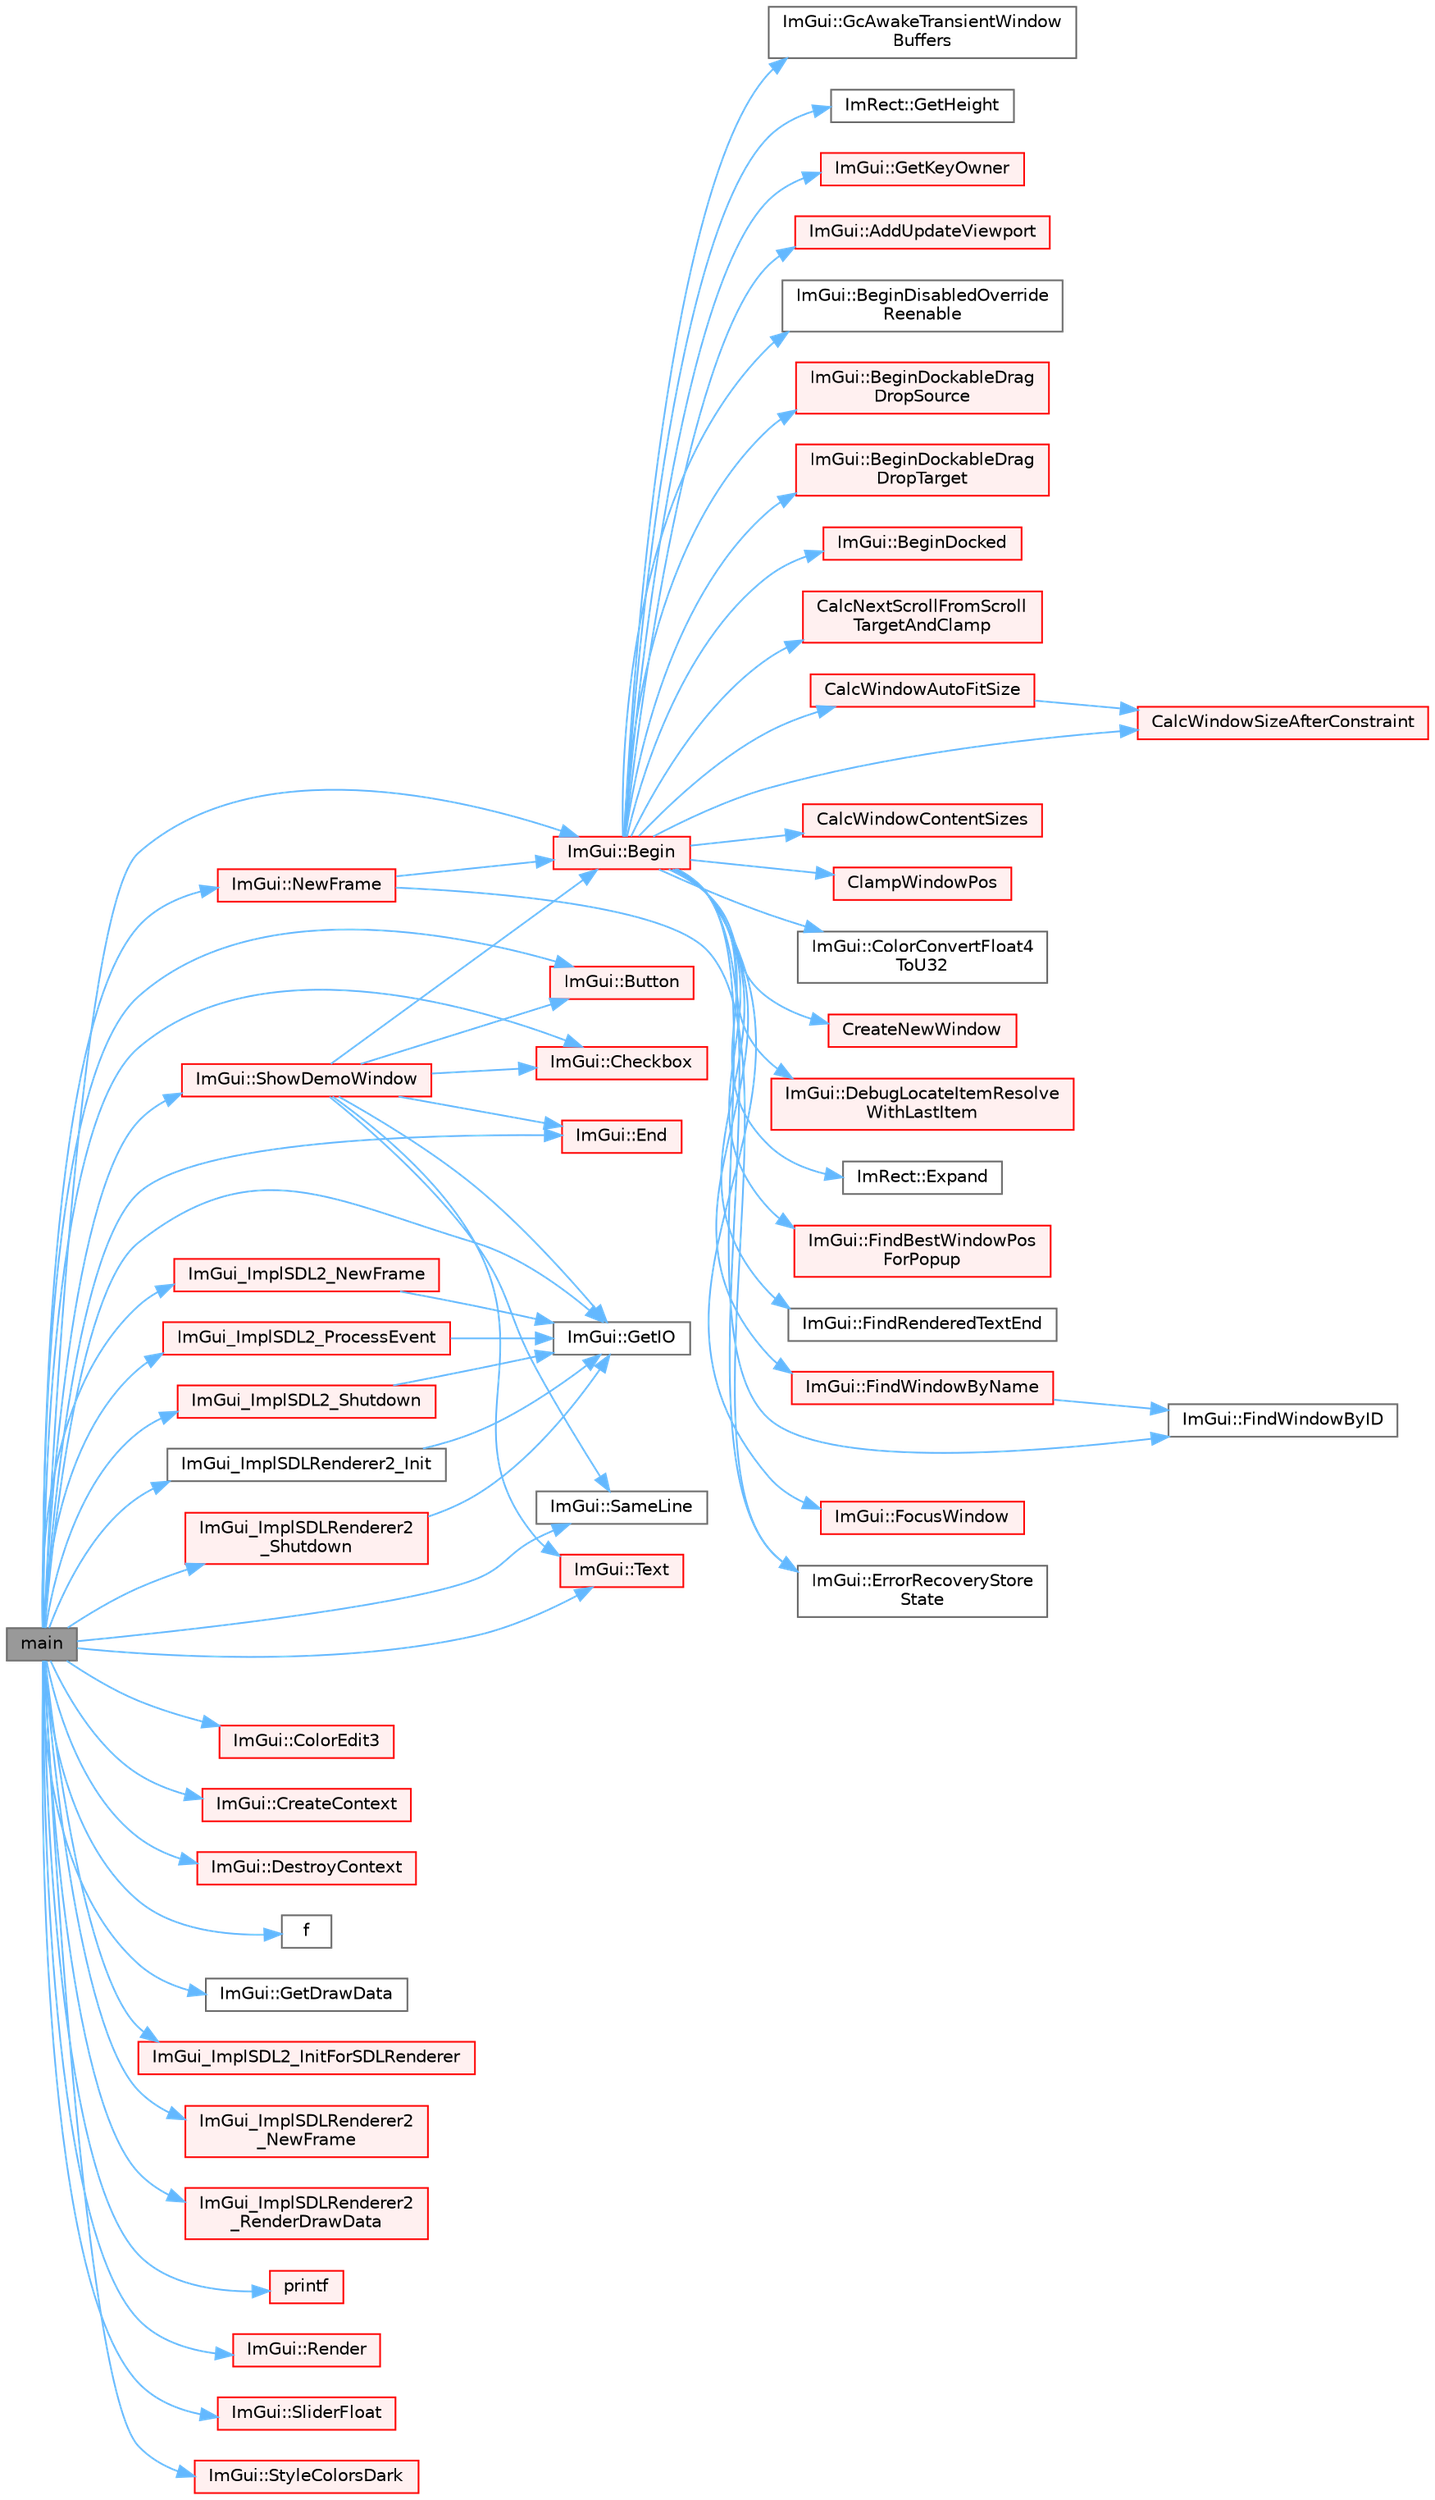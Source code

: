 digraph "main"
{
 // LATEX_PDF_SIZE
  bgcolor="transparent";
  edge [fontname=Helvetica,fontsize=10,labelfontname=Helvetica,labelfontsize=10];
  node [fontname=Helvetica,fontsize=10,shape=box,height=0.2,width=0.4];
  rankdir="LR";
  Node1 [id="Node000001",label="main",height=0.2,width=0.4,color="gray40", fillcolor="grey60", style="filled", fontcolor="black",tooltip=" "];
  Node1 -> Node2 [id="edge66_Node000001_Node000002",color="steelblue1",style="solid",tooltip=" "];
  Node2 [id="Node000002",label="ImGui::Begin",height=0.2,width=0.4,color="red", fillcolor="#FFF0F0", style="filled",URL="$namespace_im_gui.html#a581e58db0bc930bafa4a5d23093a2b99",tooltip=" "];
  Node2 -> Node3 [id="edge67_Node000002_Node000003",color="steelblue1",style="solid",tooltip=" "];
  Node3 [id="Node000003",label="ImGui::AddUpdateViewport",height=0.2,width=0.4,color="red", fillcolor="#FFF0F0", style="filled",URL="$namespace_im_gui.html#ada58e5d3e2efc3cef60f213d771408d8",tooltip=" "];
  Node2 -> Node24 [id="edge68_Node000002_Node000024",color="steelblue1",style="solid",tooltip=" "];
  Node24 [id="Node000024",label="ImGui::BeginDisabledOverride\lReenable",height=0.2,width=0.4,color="grey40", fillcolor="white", style="filled",URL="$namespace_im_gui.html#a26b36756e219b7129f894e1c2feb17a8",tooltip=" "];
  Node2 -> Node25 [id="edge69_Node000002_Node000025",color="steelblue1",style="solid",tooltip=" "];
  Node25 [id="Node000025",label="ImGui::BeginDockableDrag\lDropSource",height=0.2,width=0.4,color="red", fillcolor="#FFF0F0", style="filled",URL="$namespace_im_gui.html#a7a435b1565d4884e42a5ee5667f21a1f",tooltip=" "];
  Node2 -> Node374 [id="edge70_Node000002_Node000374",color="steelblue1",style="solid",tooltip=" "];
  Node374 [id="Node000374",label="ImGui::BeginDockableDrag\lDropTarget",height=0.2,width=0.4,color="red", fillcolor="#FFF0F0", style="filled",URL="$namespace_im_gui.html#a1725ff3becdb963b97c16d69d4c9f308",tooltip=" "];
  Node2 -> Node416 [id="edge71_Node000002_Node000416",color="steelblue1",style="solid",tooltip=" "];
  Node416 [id="Node000416",label="ImGui::BeginDocked",height=0.2,width=0.4,color="red", fillcolor="#FFF0F0", style="filled",URL="$namespace_im_gui.html#a627bb85e7c0ab597360f63719bfb1e55",tooltip=" "];
  Node2 -> Node267 [id="edge72_Node000002_Node000267",color="steelblue1",style="solid",tooltip=" "];
  Node267 [id="Node000267",label="CalcNextScrollFromScroll\lTargetAndClamp",height=0.2,width=0.4,color="red", fillcolor="#FFF0F0", style="filled",URL="$imgui_8cpp.html#a07abb80a54115cb5cf9da03351e29533",tooltip=" "];
  Node2 -> Node243 [id="edge73_Node000002_Node000243",color="steelblue1",style="solid",tooltip=" "];
  Node243 [id="Node000243",label="CalcWindowAutoFitSize",height=0.2,width=0.4,color="red", fillcolor="#FFF0F0", style="filled",URL="$imgui_8cpp.html#acbe6338daf87dc6ab636f02f1367eb41",tooltip=" "];
  Node243 -> Node246 [id="edge74_Node000243_Node000246",color="steelblue1",style="solid",tooltip=" "];
  Node246 [id="Node000246",label="CalcWindowSizeAfterConstraint",height=0.2,width=0.4,color="red", fillcolor="#FFF0F0", style="filled",URL="$imgui_8cpp.html#a0c4618a6985c33c4936f1d9f1c7b26b4",tooltip=" "];
  Node2 -> Node248 [id="edge75_Node000002_Node000248",color="steelblue1",style="solid",tooltip=" "];
  Node248 [id="Node000248",label="CalcWindowContentSizes",height=0.2,width=0.4,color="red", fillcolor="#FFF0F0", style="filled",URL="$imgui_8cpp.html#a6eddef51b4880a9f1dca88837f71fc6e",tooltip=" "];
  Node2 -> Node246 [id="edge76_Node000002_Node000246",color="steelblue1",style="solid",tooltip=" "];
  Node2 -> Node457 [id="edge77_Node000002_Node000457",color="steelblue1",style="solid",tooltip=" "];
  Node457 [id="Node000457",label="ClampWindowPos",height=0.2,width=0.4,color="red", fillcolor="#FFF0F0", style="filled",URL="$imgui_8cpp.html#a27b88f27774c413d5578ab6a3f989872",tooltip=" "];
  Node2 -> Node93 [id="edge78_Node000002_Node000093",color="steelblue1",style="solid",tooltip=" "];
  Node93 [id="Node000093",label="ImGui::ColorConvertFloat4\lToU32",height=0.2,width=0.4,color="grey40", fillcolor="white", style="filled",URL="$namespace_im_gui.html#abe2691de0b1a71c774ab24cc91564a94",tooltip=" "];
  Node2 -> Node458 [id="edge79_Node000002_Node000458",color="steelblue1",style="solid",tooltip=" "];
  Node458 [id="Node000458",label="CreateNewWindow",height=0.2,width=0.4,color="red", fillcolor="#FFF0F0", style="filled",URL="$imgui_8cpp.html#a3c92847eb67e7138e6f9af0ee66d3b33",tooltip=" "];
  Node2 -> Node115 [id="edge80_Node000002_Node000115",color="steelblue1",style="solid",tooltip=" "];
  Node115 [id="Node000115",label="ImGui::DebugLocateItemResolve\lWithLastItem",height=0.2,width=0.4,color="red", fillcolor="#FFF0F0", style="filled",URL="$namespace_im_gui.html#ae8ab0d7dfc90af8e82db3ed9e7829219",tooltip=" "];
  Node2 -> Node464 [id="edge81_Node000002_Node000464",color="steelblue1",style="solid",tooltip=" "];
  Node464 [id="Node000464",label="ImGui::ErrorRecoveryStore\lState",height=0.2,width=0.4,color="grey40", fillcolor="white", style="filled",URL="$namespace_im_gui.html#ac961d81019f580ffaec6b8857635a348",tooltip=" "];
  Node2 -> Node197 [id="edge82_Node000002_Node000197",color="steelblue1",style="solid",tooltip=" "];
  Node197 [id="Node000197",label="ImRect::Expand",height=0.2,width=0.4,color="grey40", fillcolor="white", style="filled",URL="$struct_im_rect.html#af33a7424c3341d08acd69da30c27c753",tooltip=" "];
  Node2 -> Node465 [id="edge83_Node000002_Node000465",color="steelblue1",style="solid",tooltip=" "];
  Node465 [id="Node000465",label="ImGui::FindBestWindowPos\lForPopup",height=0.2,width=0.4,color="red", fillcolor="#FFF0F0", style="filled",URL="$namespace_im_gui.html#a310ff87cbe678e2c632bf1f5577a7fbd",tooltip=" "];
  Node2 -> Node152 [id="edge84_Node000002_Node000152",color="steelblue1",style="solid",tooltip=" "];
  Node152 [id="Node000152",label="ImGui::FindRenderedTextEnd",height=0.2,width=0.4,color="grey40", fillcolor="white", style="filled",URL="$namespace_im_gui.html#a7671e1dbc803a31b06081b52a771d83f",tooltip=" "];
  Node2 -> Node252 [id="edge85_Node000002_Node000252",color="steelblue1",style="solid",tooltip=" "];
  Node252 [id="Node000252",label="ImGui::FindWindowByID",height=0.2,width=0.4,color="grey40", fillcolor="white", style="filled",URL="$namespace_im_gui.html#a82204d8800dc3a072ddbcbd2aecc48ac",tooltip=" "];
  Node2 -> Node251 [id="edge86_Node000002_Node000251",color="steelblue1",style="solid",tooltip=" "];
  Node251 [id="Node000251",label="ImGui::FindWindowByName",height=0.2,width=0.4,color="red", fillcolor="#FFF0F0", style="filled",URL="$namespace_im_gui.html#abca25f22c02e73d5eb2e9c72c4557813",tooltip=" "];
  Node251 -> Node252 [id="edge87_Node000251_Node000252",color="steelblue1",style="solid",tooltip=" "];
  Node2 -> Node36 [id="edge88_Node000002_Node000036",color="steelblue1",style="solid",tooltip=" "];
  Node36 [id="Node000036",label="ImGui::FocusWindow",height=0.2,width=0.4,color="red", fillcolor="#FFF0F0", style="filled",URL="$namespace_im_gui.html#a27aa6f2f3aa11778c6d023b1b223f262",tooltip=" "];
  Node2 -> Node466 [id="edge89_Node000002_Node000466",color="steelblue1",style="solid",tooltip=" "];
  Node466 [id="Node000466",label="ImGui::GcAwakeTransientWindow\lBuffers",height=0.2,width=0.4,color="grey40", fillcolor="white", style="filled",URL="$namespace_im_gui.html#ad70feca33961fb47a8074074a8da2f80",tooltip=" "];
  Node2 -> Node18 [id="edge90_Node000002_Node000018",color="steelblue1",style="solid",tooltip=" "];
  Node18 [id="Node000018",label="ImRect::GetHeight",height=0.2,width=0.4,color="grey40", fillcolor="white", style="filled",URL="$struct_im_rect.html#a748d8ae9cb26508951ec6e2f2df0625b",tooltip=" "];
  Node2 -> Node467 [id="edge91_Node000002_Node000467",color="steelblue1",style="solid",tooltip=" "];
  Node467 [id="Node000467",label="ImGui::GetKeyOwner",height=0.2,width=0.4,color="red", fillcolor="#FFF0F0", style="filled",URL="$namespace_im_gui.html#a3976abb319f95d75fe9f6866f9956701",tooltip=" "];
  Node1 -> Node512 [id="edge92_Node000001_Node000512",color="steelblue1",style="solid",tooltip=" "];
  Node512 [id="Node000512",label="ImGui::Button",height=0.2,width=0.4,color="red", fillcolor="#FFF0F0", style="filled",URL="$namespace_im_gui.html#a38094c568ce398db5a3abb9d3ac92030",tooltip=" "];
  Node1 -> Node515 [id="edge93_Node000001_Node000515",color="steelblue1",style="solid",tooltip=" "];
  Node515 [id="Node000515",label="ImGui::Checkbox",height=0.2,width=0.4,color="red", fillcolor="#FFF0F0", style="filled",URL="$namespace_im_gui.html#a57d73c1d0ef807fef734d91024092027",tooltip=" "];
  Node1 -> Node516 [id="edge94_Node000001_Node000516",color="steelblue1",style="solid",tooltip=" "];
  Node516 [id="Node000516",label="ImGui::ColorEdit3",height=0.2,width=0.4,color="red", fillcolor="#FFF0F0", style="filled",URL="$namespace_im_gui.html#a5afe76ba1c91f07363e40396e7df656e",tooltip=" "];
  Node1 -> Node650 [id="edge95_Node000001_Node000650",color="steelblue1",style="solid",tooltip=" "];
  Node650 [id="Node000650",label="ImGui::CreateContext",height=0.2,width=0.4,color="red", fillcolor="#FFF0F0", style="filled",URL="$namespace_im_gui.html#a4ff6c9ad05a0eba37ce1b5ff1607810a",tooltip=" "];
  Node1 -> Node662 [id="edge96_Node000001_Node000662",color="steelblue1",style="solid",tooltip=" "];
  Node662 [id="Node000662",label="ImGui::DestroyContext",height=0.2,width=0.4,color="red", fillcolor="#FFF0F0", style="filled",URL="$namespace_im_gui.html#ab9132deece575023170cd8e681d0581d",tooltip=" "];
  Node1 -> Node87 [id="edge97_Node000001_Node000087",color="steelblue1",style="solid",tooltip=" "];
  Node87 [id="Node000087",label="ImGui::End",height=0.2,width=0.4,color="red", fillcolor="#FFF0F0", style="filled",URL="$namespace_im_gui.html#a5479d93794a004c67ceb6d13f37c8254",tooltip=" "];
  Node1 -> Node7 [id="edge98_Node000001_Node000007",color="steelblue1",style="solid",tooltip=" "];
  Node7 [id="Node000007",label="f",height=0.2,width=0.4,color="grey40", fillcolor="white", style="filled",URL="$cxx11__tensor__map_8cpp.html#a7f507fea02198f6cb81c86640c7b1a4e",tooltip=" "];
  Node1 -> Node676 [id="edge99_Node000001_Node000676",color="steelblue1",style="solid",tooltip=" "];
  Node676 [id="Node000676",label="ImGui::GetDrawData",height=0.2,width=0.4,color="grey40", fillcolor="white", style="filled",URL="$namespace_im_gui.html#ab73131dc44b1267dac04f0c2bb0af983",tooltip=" "];
  Node1 -> Node665 [id="edge100_Node000001_Node000665",color="steelblue1",style="solid",tooltip=" "];
  Node665 [id="Node000665",label="ImGui::GetIO",height=0.2,width=0.4,color="grey40", fillcolor="white", style="filled",URL="$namespace_im_gui.html#a3179e560812f878f3961ce803a5d9302",tooltip=" "];
  Node1 -> Node677 [id="edge101_Node000001_Node000677",color="steelblue1",style="solid",tooltip=" "];
  Node677 [id="Node000677",label="ImGui_ImplSDL2_InitForSDLRenderer",height=0.2,width=0.4,color="red", fillcolor="#FFF0F0", style="filled",URL="$imgui__impl__sdl2_8cpp.html#a3fdc9531f8ca3cdc5f70364aab324b21",tooltip=" "];
  Node1 -> Node699 [id="edge102_Node000001_Node000699",color="steelblue1",style="solid",tooltip=" "];
  Node699 [id="Node000699",label="ImGui_ImplSDL2_NewFrame",height=0.2,width=0.4,color="red", fillcolor="#FFF0F0", style="filled",URL="$imgui__impl__sdl2_8cpp.html#ade7f27ebdb4261e5e9184379677e0bac",tooltip=" "];
  Node699 -> Node665 [id="edge103_Node000699_Node000665",color="steelblue1",style="solid",tooltip=" "];
  Node1 -> Node719 [id="edge104_Node000001_Node000719",color="steelblue1",style="solid",tooltip=" "];
  Node719 [id="Node000719",label="ImGui_ImplSDL2_ProcessEvent",height=0.2,width=0.4,color="red", fillcolor="#FFF0F0", style="filled",URL="$imgui__impl__sdl2_8cpp.html#af02f4ad765d4f65b334eb14a4065f8eb",tooltip=" "];
  Node719 -> Node665 [id="edge105_Node000719_Node000665",color="steelblue1",style="solid",tooltip=" "];
  Node1 -> Node730 [id="edge106_Node000001_Node000730",color="steelblue1",style="solid",tooltip=" "];
  Node730 [id="Node000730",label="ImGui_ImplSDL2_Shutdown",height=0.2,width=0.4,color="red", fillcolor="#FFF0F0", style="filled",URL="$imgui__impl__sdl2_8cpp.html#af32b62f3df7cef2d1b3a88b8fb96d811",tooltip=" "];
  Node730 -> Node665 [id="edge107_Node000730_Node000665",color="steelblue1",style="solid",tooltip=" "];
  Node1 -> Node732 [id="edge108_Node000001_Node000732",color="steelblue1",style="solid",tooltip=" "];
  Node732 [id="Node000732",label="ImGui_ImplSDLRenderer2_Init",height=0.2,width=0.4,color="grey40", fillcolor="white", style="filled",URL="$imgui__impl__sdlrenderer2_8cpp.html#a50cdc149a452ede2ca4f7d798bf8ee67",tooltip=" "];
  Node732 -> Node665 [id="edge109_Node000732_Node000665",color="steelblue1",style="solid",tooltip=" "];
  Node1 -> Node733 [id="edge110_Node000001_Node000733",color="steelblue1",style="solid",tooltip=" "];
  Node733 [id="Node000733",label="ImGui_ImplSDLRenderer2\l_NewFrame",height=0.2,width=0.4,color="red", fillcolor="#FFF0F0", style="filled",URL="$imgui__impl__sdlrenderer2_8cpp.html#a1455086053943c565ff2360a95a5ea50",tooltip=" "];
  Node1 -> Node809 [id="edge111_Node000001_Node000809",color="steelblue1",style="solid",tooltip=" "];
  Node809 [id="Node000809",label="ImGui_ImplSDLRenderer2\l_RenderDrawData",height=0.2,width=0.4,color="red", fillcolor="#FFF0F0", style="filled",URL="$imgui__impl__sdlrenderer2_8cpp.html#a46cb21b97f9bc953952190ad3aedd4b4",tooltip=" "];
  Node1 -> Node812 [id="edge112_Node000001_Node000812",color="steelblue1",style="solid",tooltip=" "];
  Node812 [id="Node000812",label="ImGui_ImplSDLRenderer2\l_Shutdown",height=0.2,width=0.4,color="red", fillcolor="#FFF0F0", style="filled",URL="$imgui__impl__sdlrenderer2_8cpp.html#a6065b55ab8411fe3b42679aa602670e4",tooltip=" "];
  Node812 -> Node665 [id="edge113_Node000812_Node000665",color="steelblue1",style="solid",tooltip=" "];
  Node1 -> Node815 [id="edge114_Node000001_Node000815",color="steelblue1",style="solid",tooltip=" "];
  Node815 [id="Node000815",label="ImGui::NewFrame",height=0.2,width=0.4,color="red", fillcolor="#FFF0F0", style="filled",URL="$namespace_im_gui.html#ab3f1fc018f903b7ad79fd10663375774",tooltip=" "];
  Node815 -> Node2 [id="edge115_Node000815_Node000002",color="steelblue1",style="solid",tooltip=" "];
  Node815 -> Node464 [id="edge116_Node000815_Node000464",color="steelblue1",style="solid",tooltip=" "];
  Node1 -> Node548 [id="edge117_Node000001_Node000548",color="steelblue1",style="solid",tooltip=" "];
  Node548 [id="Node000548",label="printf",height=0.2,width=0.4,color="red", fillcolor="#FFF0F0", style="filled",URL="$printf_8h.html#aee3ed3a831f25f07e7be3919fff2203a",tooltip=" "];
  Node1 -> Node963 [id="edge118_Node000001_Node000963",color="steelblue1",style="solid",tooltip=" "];
  Node963 [id="Node000963",label="ImGui::Render",height=0.2,width=0.4,color="red", fillcolor="#FFF0F0", style="filled",URL="$namespace_im_gui.html#ab51a164f547317c16c441f1599e3946d",tooltip=" "];
  Node1 -> Node177 [id="edge119_Node000001_Node000177",color="steelblue1",style="solid",tooltip=" "];
  Node177 [id="Node000177",label="ImGui::SameLine",height=0.2,width=0.4,color="grey40", fillcolor="white", style="filled",URL="$namespace_im_gui.html#addd433eb3aae59119e341e80db474f66",tooltip=" "];
  Node1 -> Node1008 [id="edge120_Node000001_Node001008",color="steelblue1",style="solid",tooltip=" "];
  Node1008 [id="Node001008",label="ImGui::ShowDemoWindow",height=0.2,width=0.4,color="red", fillcolor="#FFF0F0", style="filled",URL="$namespace_im_gui.html#af95643a0ce4893b9e57c12991922fb18",tooltip=" "];
  Node1008 -> Node2 [id="edge121_Node001008_Node000002",color="steelblue1",style="solid",tooltip=" "];
  Node1008 -> Node512 [id="edge122_Node001008_Node000512",color="steelblue1",style="solid",tooltip=" "];
  Node1008 -> Node515 [id="edge123_Node001008_Node000515",color="steelblue1",style="solid",tooltip=" "];
  Node1008 -> Node87 [id="edge124_Node001008_Node000087",color="steelblue1",style="solid",tooltip=" "];
  Node1008 -> Node665 [id="edge125_Node001008_Node000665",color="steelblue1",style="solid",tooltip=" "];
  Node1008 -> Node177 [id="edge126_Node001008_Node000177",color="steelblue1",style="solid",tooltip=" "];
  Node1008 -> Node524 [id="edge127_Node001008_Node000524",color="steelblue1",style="solid",tooltip=" "];
  Node524 [id="Node000524",label="ImGui::Text",height=0.2,width=0.4,color="red", fillcolor="#FFF0F0", style="filled",URL="$namespace_im_gui.html#a9e7b83611fe441d54fad2effb4bf4965",tooltip=" "];
  Node1 -> Node1058 [id="edge128_Node000001_Node001058",color="steelblue1",style="solid",tooltip=" "];
  Node1058 [id="Node001058",label="ImGui::SliderFloat",height=0.2,width=0.4,color="red", fillcolor="#FFF0F0", style="filled",URL="$namespace_im_gui.html#a864f761801792a0cc5ce3408f3392cfc",tooltip=" "];
  Node1 -> Node1452 [id="edge129_Node000001_Node001452",color="steelblue1",style="solid",tooltip=" "];
  Node1452 [id="Node001452",label="ImGui::StyleColorsDark",height=0.2,width=0.4,color="red", fillcolor="#FFF0F0", style="filled",URL="$namespace_im_gui.html#a26c67fc14081b359566d5e135cd8c767",tooltip=" "];
  Node1 -> Node524 [id="edge130_Node000001_Node000524",color="steelblue1",style="solid",tooltip=" "];
}

